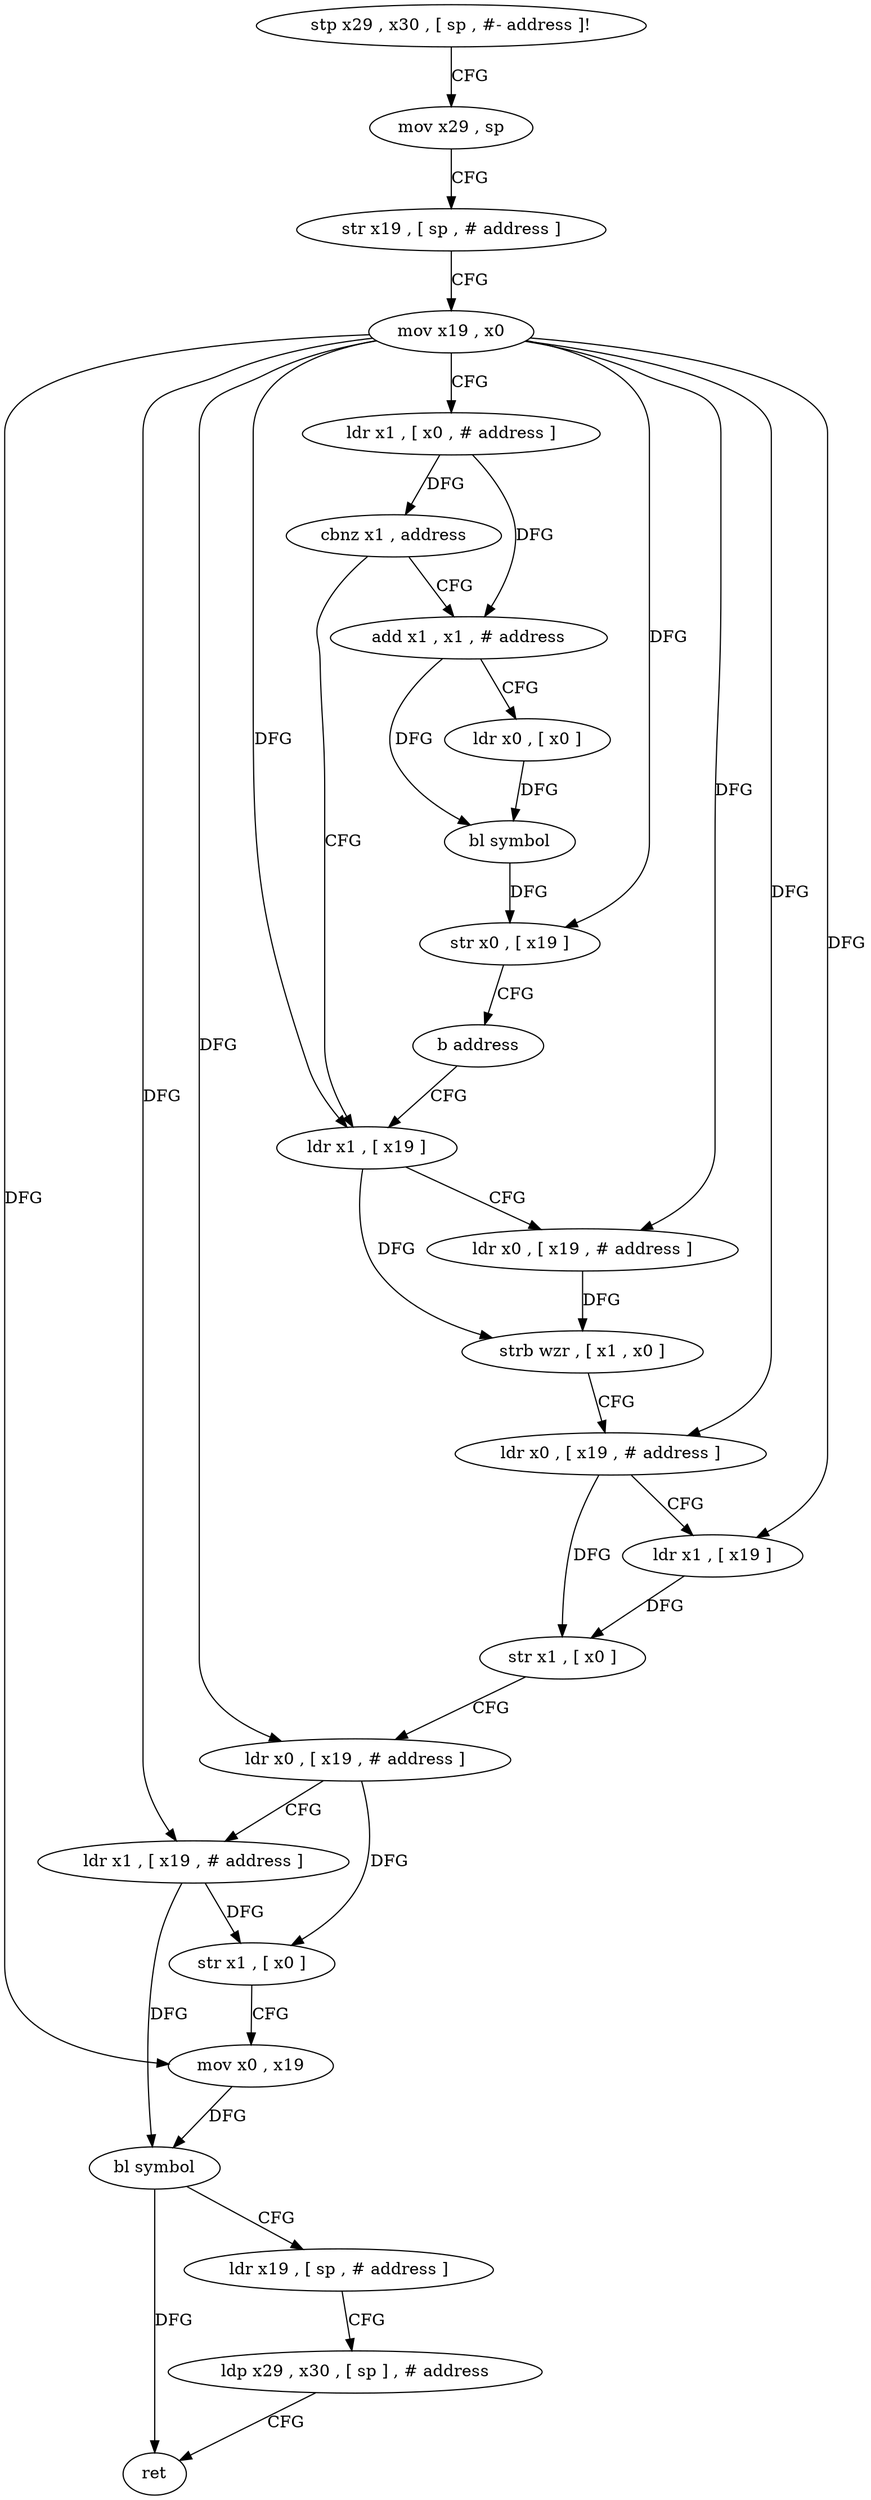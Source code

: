 digraph "func" {
"149044" [label = "stp x29 , x30 , [ sp , #- address ]!" ]
"149048" [label = "mov x29 , sp" ]
"149052" [label = "str x19 , [ sp , # address ]" ]
"149056" [label = "mov x19 , x0" ]
"149060" [label = "ldr x1 , [ x0 , # address ]" ]
"149064" [label = "cbnz x1 , address" ]
"149124" [label = "add x1 , x1 , # address" ]
"149068" [label = "ldr x1 , [ x19 ]" ]
"149128" [label = "ldr x0 , [ x0 ]" ]
"149132" [label = "bl symbol" ]
"149136" [label = "str x0 , [ x19 ]" ]
"149140" [label = "b address" ]
"149072" [label = "ldr x0 , [ x19 , # address ]" ]
"149076" [label = "strb wzr , [ x1 , x0 ]" ]
"149080" [label = "ldr x0 , [ x19 , # address ]" ]
"149084" [label = "ldr x1 , [ x19 ]" ]
"149088" [label = "str x1 , [ x0 ]" ]
"149092" [label = "ldr x0 , [ x19 , # address ]" ]
"149096" [label = "ldr x1 , [ x19 , # address ]" ]
"149100" [label = "str x1 , [ x0 ]" ]
"149104" [label = "mov x0 , x19" ]
"149108" [label = "bl symbol" ]
"149112" [label = "ldr x19 , [ sp , # address ]" ]
"149116" [label = "ldp x29 , x30 , [ sp ] , # address" ]
"149120" [label = "ret" ]
"149044" -> "149048" [ label = "CFG" ]
"149048" -> "149052" [ label = "CFG" ]
"149052" -> "149056" [ label = "CFG" ]
"149056" -> "149060" [ label = "CFG" ]
"149056" -> "149136" [ label = "DFG" ]
"149056" -> "149068" [ label = "DFG" ]
"149056" -> "149072" [ label = "DFG" ]
"149056" -> "149080" [ label = "DFG" ]
"149056" -> "149084" [ label = "DFG" ]
"149056" -> "149092" [ label = "DFG" ]
"149056" -> "149096" [ label = "DFG" ]
"149056" -> "149104" [ label = "DFG" ]
"149060" -> "149064" [ label = "DFG" ]
"149060" -> "149124" [ label = "DFG" ]
"149064" -> "149124" [ label = "CFG" ]
"149064" -> "149068" [ label = "CFG" ]
"149124" -> "149128" [ label = "CFG" ]
"149124" -> "149132" [ label = "DFG" ]
"149068" -> "149072" [ label = "CFG" ]
"149068" -> "149076" [ label = "DFG" ]
"149128" -> "149132" [ label = "DFG" ]
"149132" -> "149136" [ label = "DFG" ]
"149136" -> "149140" [ label = "CFG" ]
"149140" -> "149068" [ label = "CFG" ]
"149072" -> "149076" [ label = "DFG" ]
"149076" -> "149080" [ label = "CFG" ]
"149080" -> "149084" [ label = "CFG" ]
"149080" -> "149088" [ label = "DFG" ]
"149084" -> "149088" [ label = "DFG" ]
"149088" -> "149092" [ label = "CFG" ]
"149092" -> "149096" [ label = "CFG" ]
"149092" -> "149100" [ label = "DFG" ]
"149096" -> "149100" [ label = "DFG" ]
"149096" -> "149108" [ label = "DFG" ]
"149100" -> "149104" [ label = "CFG" ]
"149104" -> "149108" [ label = "DFG" ]
"149108" -> "149112" [ label = "CFG" ]
"149108" -> "149120" [ label = "DFG" ]
"149112" -> "149116" [ label = "CFG" ]
"149116" -> "149120" [ label = "CFG" ]
}
